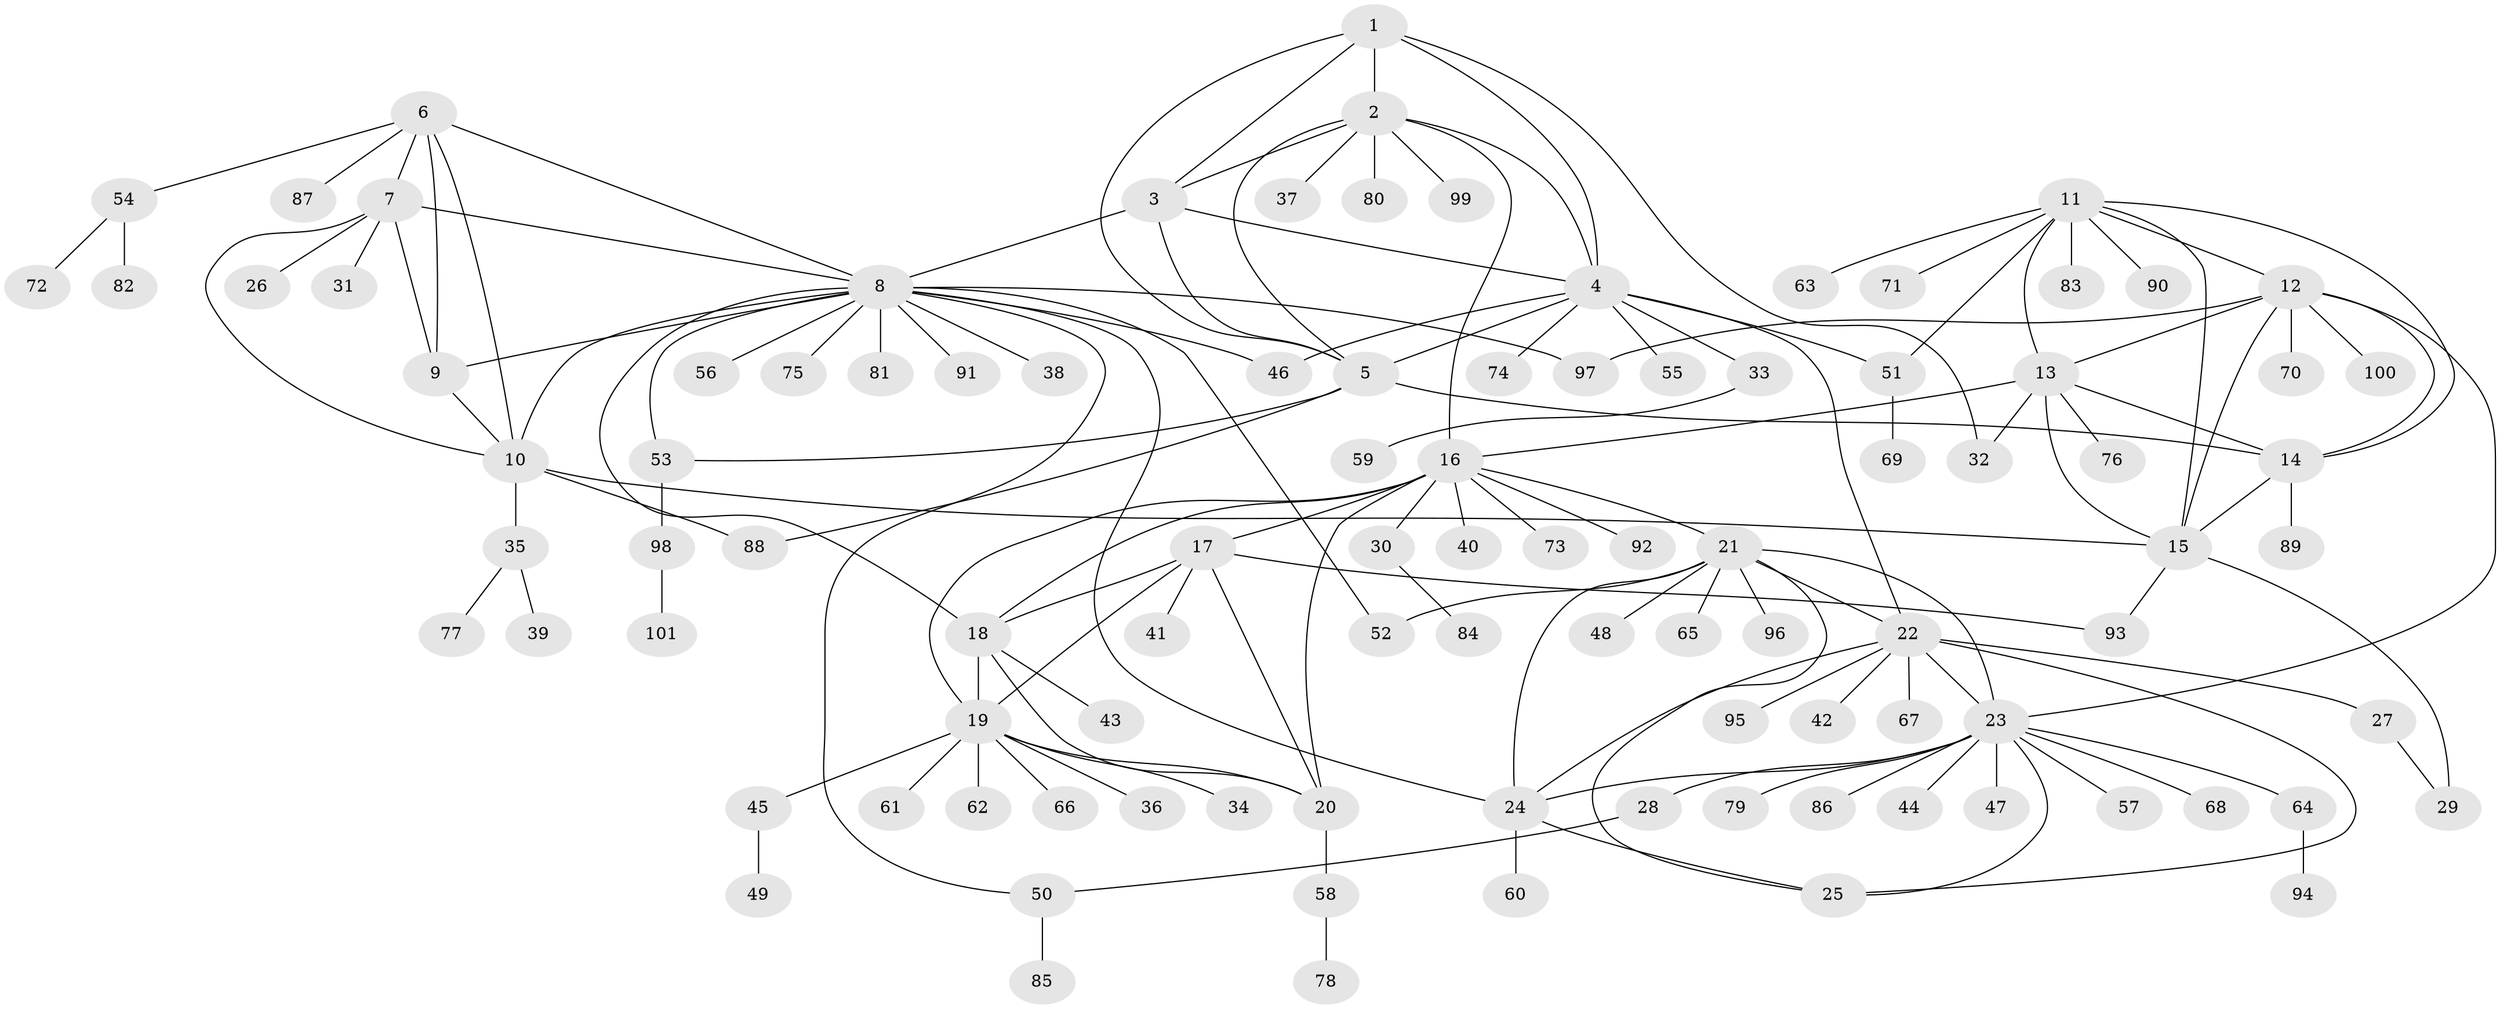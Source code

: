 // Generated by graph-tools (version 1.1) at 2025/16/03/09/25 04:16:11]
// undirected, 101 vertices, 146 edges
graph export_dot {
graph [start="1"]
  node [color=gray90,style=filled];
  1;
  2;
  3;
  4;
  5;
  6;
  7;
  8;
  9;
  10;
  11;
  12;
  13;
  14;
  15;
  16;
  17;
  18;
  19;
  20;
  21;
  22;
  23;
  24;
  25;
  26;
  27;
  28;
  29;
  30;
  31;
  32;
  33;
  34;
  35;
  36;
  37;
  38;
  39;
  40;
  41;
  42;
  43;
  44;
  45;
  46;
  47;
  48;
  49;
  50;
  51;
  52;
  53;
  54;
  55;
  56;
  57;
  58;
  59;
  60;
  61;
  62;
  63;
  64;
  65;
  66;
  67;
  68;
  69;
  70;
  71;
  72;
  73;
  74;
  75;
  76;
  77;
  78;
  79;
  80;
  81;
  82;
  83;
  84;
  85;
  86;
  87;
  88;
  89;
  90;
  91;
  92;
  93;
  94;
  95;
  96;
  97;
  98;
  99;
  100;
  101;
  1 -- 2;
  1 -- 3;
  1 -- 4;
  1 -- 5;
  1 -- 32;
  2 -- 3;
  2 -- 4;
  2 -- 5;
  2 -- 16;
  2 -- 37;
  2 -- 80;
  2 -- 99;
  3 -- 4;
  3 -- 5;
  3 -- 8;
  4 -- 5;
  4 -- 22;
  4 -- 33;
  4 -- 46;
  4 -- 51;
  4 -- 55;
  4 -- 74;
  5 -- 14;
  5 -- 53;
  5 -- 88;
  6 -- 7;
  6 -- 8;
  6 -- 9;
  6 -- 10;
  6 -- 54;
  6 -- 87;
  7 -- 8;
  7 -- 9;
  7 -- 10;
  7 -- 26;
  7 -- 31;
  8 -- 9;
  8 -- 10;
  8 -- 18;
  8 -- 24;
  8 -- 38;
  8 -- 46;
  8 -- 50;
  8 -- 52;
  8 -- 53;
  8 -- 56;
  8 -- 75;
  8 -- 81;
  8 -- 91;
  8 -- 97;
  9 -- 10;
  10 -- 15;
  10 -- 35;
  10 -- 88;
  11 -- 12;
  11 -- 13;
  11 -- 14;
  11 -- 15;
  11 -- 51;
  11 -- 63;
  11 -- 71;
  11 -- 83;
  11 -- 90;
  12 -- 13;
  12 -- 14;
  12 -- 15;
  12 -- 23;
  12 -- 70;
  12 -- 97;
  12 -- 100;
  13 -- 14;
  13 -- 15;
  13 -- 16;
  13 -- 32;
  13 -- 76;
  14 -- 15;
  14 -- 89;
  15 -- 29;
  15 -- 93;
  16 -- 17;
  16 -- 18;
  16 -- 19;
  16 -- 20;
  16 -- 21;
  16 -- 30;
  16 -- 40;
  16 -- 73;
  16 -- 92;
  17 -- 18;
  17 -- 19;
  17 -- 20;
  17 -- 41;
  17 -- 93;
  18 -- 19;
  18 -- 20;
  18 -- 43;
  19 -- 20;
  19 -- 34;
  19 -- 36;
  19 -- 45;
  19 -- 61;
  19 -- 62;
  19 -- 66;
  20 -- 58;
  21 -- 22;
  21 -- 23;
  21 -- 24;
  21 -- 25;
  21 -- 48;
  21 -- 52;
  21 -- 65;
  21 -- 96;
  22 -- 23;
  22 -- 24;
  22 -- 25;
  22 -- 27;
  22 -- 42;
  22 -- 67;
  22 -- 95;
  23 -- 24;
  23 -- 25;
  23 -- 28;
  23 -- 44;
  23 -- 47;
  23 -- 57;
  23 -- 64;
  23 -- 68;
  23 -- 79;
  23 -- 86;
  24 -- 25;
  24 -- 60;
  27 -- 29;
  28 -- 50;
  30 -- 84;
  33 -- 59;
  35 -- 39;
  35 -- 77;
  45 -- 49;
  50 -- 85;
  51 -- 69;
  53 -- 98;
  54 -- 72;
  54 -- 82;
  58 -- 78;
  64 -- 94;
  98 -- 101;
}
